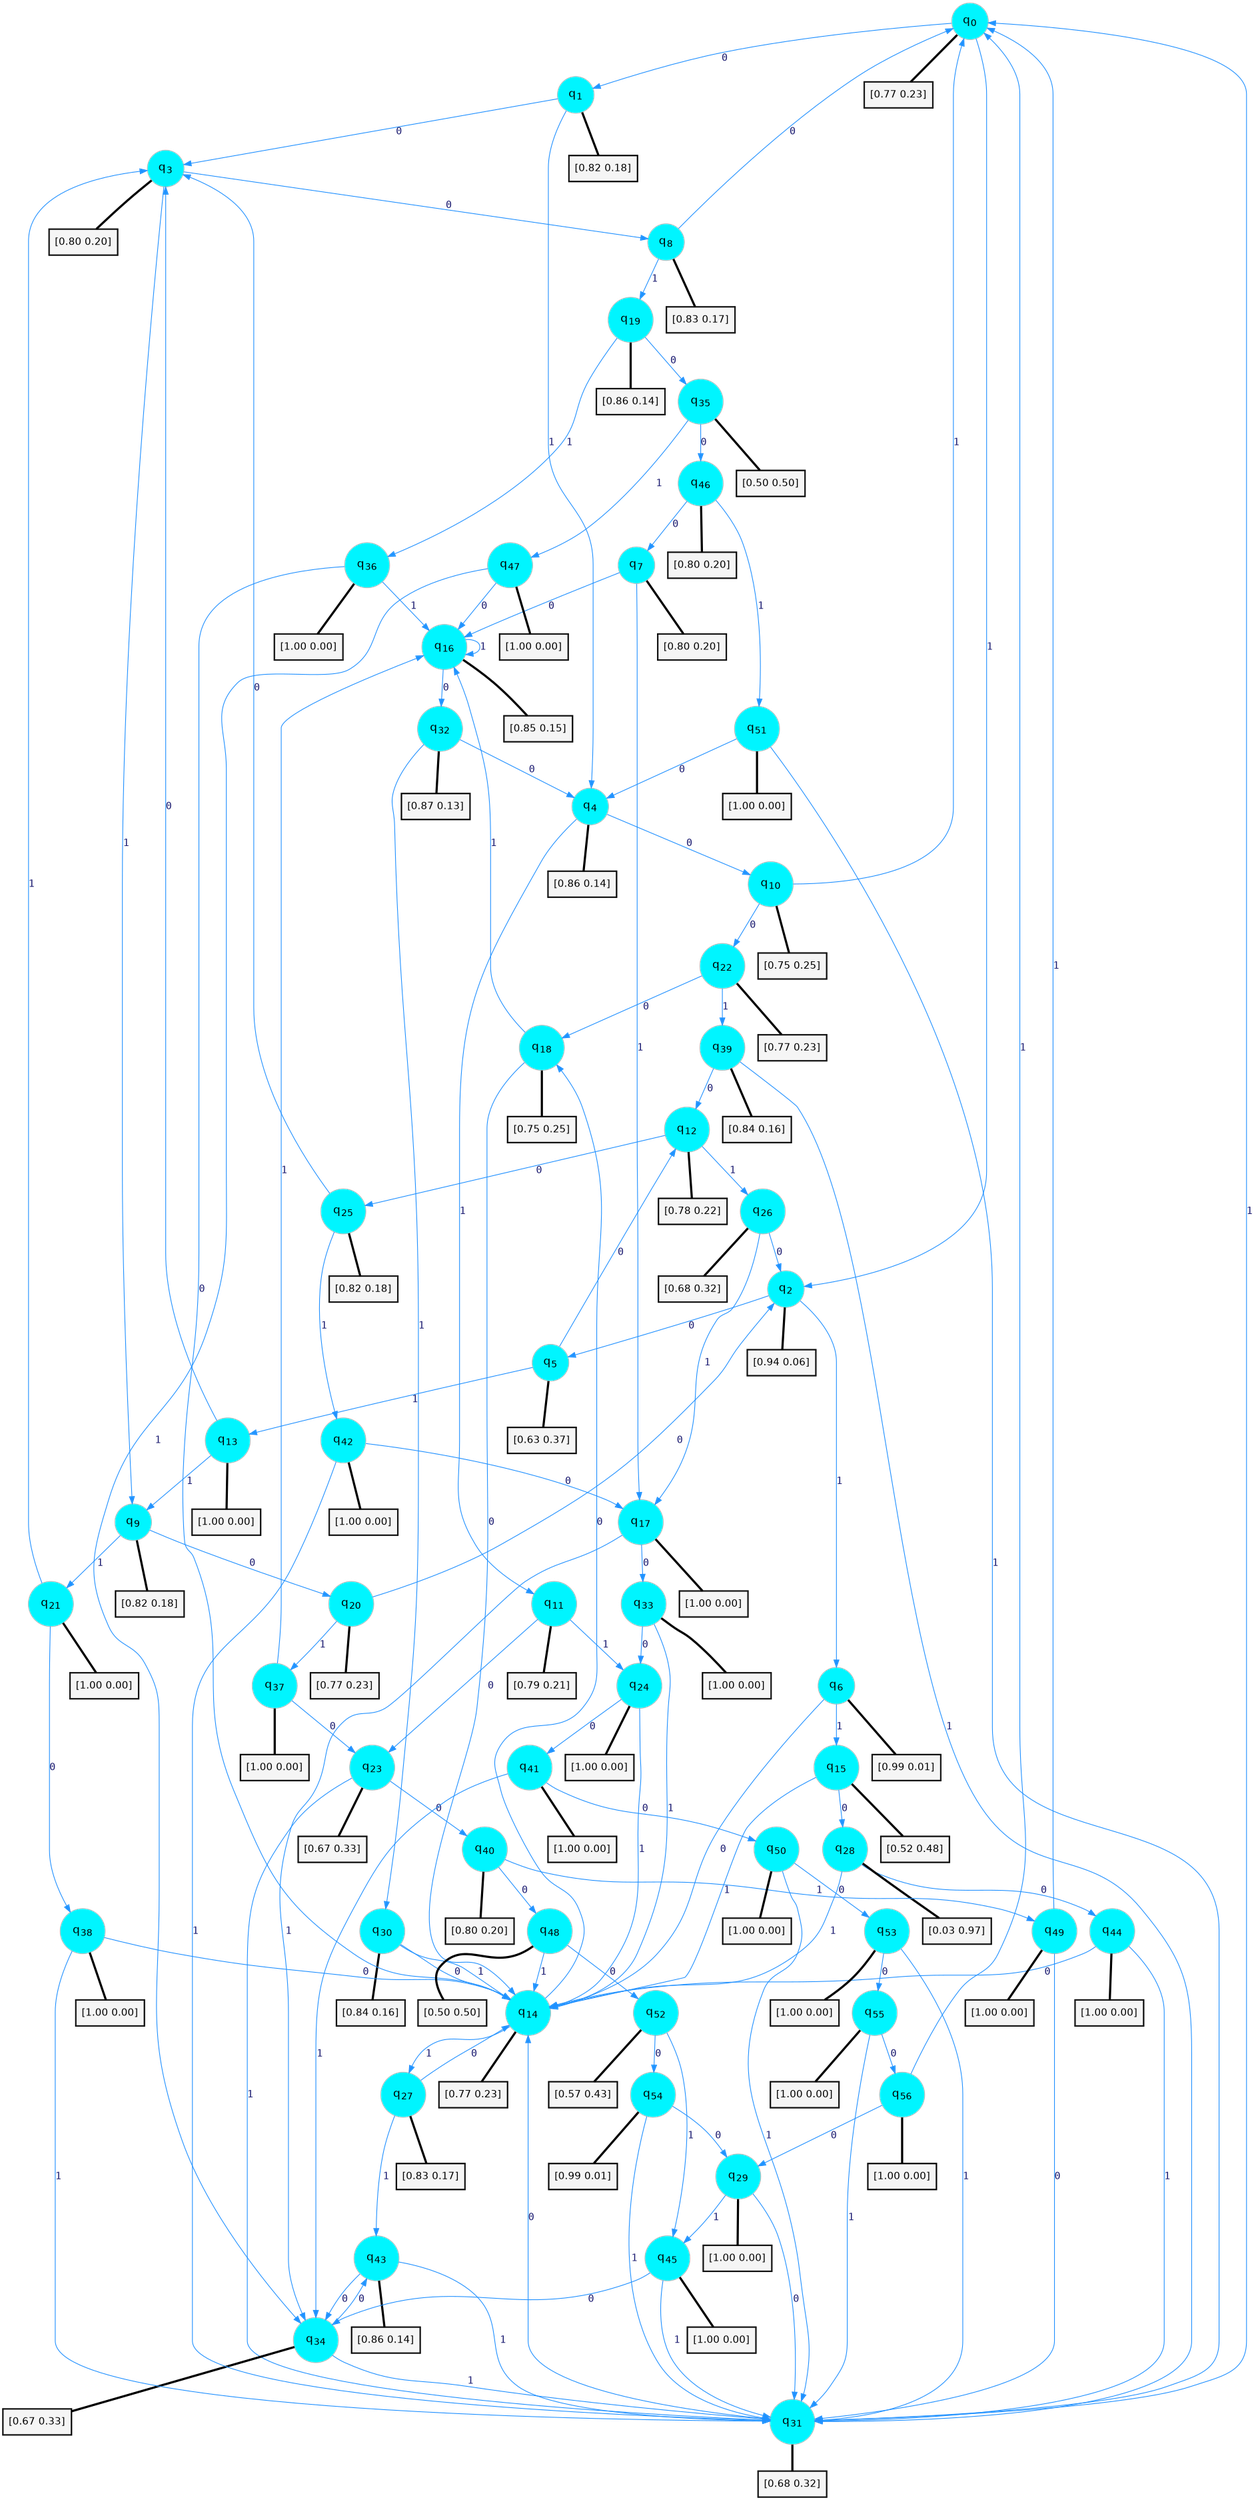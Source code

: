 digraph G {
graph [
bgcolor=transparent, dpi=300, rankdir=TD, size="40,25"];
node [
color=gray, fillcolor=turquoise1, fontcolor=black, fontname=Helvetica, fontsize=16, fontweight=bold, shape=circle, style=filled];
edge [
arrowsize=1, color=dodgerblue1, fontcolor=midnightblue, fontname=courier, fontweight=bold, penwidth=1, style=solid, weight=20];
0[label=<q<SUB>0</SUB>>];
1[label=<q<SUB>1</SUB>>];
2[label=<q<SUB>2</SUB>>];
3[label=<q<SUB>3</SUB>>];
4[label=<q<SUB>4</SUB>>];
5[label=<q<SUB>5</SUB>>];
6[label=<q<SUB>6</SUB>>];
7[label=<q<SUB>7</SUB>>];
8[label=<q<SUB>8</SUB>>];
9[label=<q<SUB>9</SUB>>];
10[label=<q<SUB>10</SUB>>];
11[label=<q<SUB>11</SUB>>];
12[label=<q<SUB>12</SUB>>];
13[label=<q<SUB>13</SUB>>];
14[label=<q<SUB>14</SUB>>];
15[label=<q<SUB>15</SUB>>];
16[label=<q<SUB>16</SUB>>];
17[label=<q<SUB>17</SUB>>];
18[label=<q<SUB>18</SUB>>];
19[label=<q<SUB>19</SUB>>];
20[label=<q<SUB>20</SUB>>];
21[label=<q<SUB>21</SUB>>];
22[label=<q<SUB>22</SUB>>];
23[label=<q<SUB>23</SUB>>];
24[label=<q<SUB>24</SUB>>];
25[label=<q<SUB>25</SUB>>];
26[label=<q<SUB>26</SUB>>];
27[label=<q<SUB>27</SUB>>];
28[label=<q<SUB>28</SUB>>];
29[label=<q<SUB>29</SUB>>];
30[label=<q<SUB>30</SUB>>];
31[label=<q<SUB>31</SUB>>];
32[label=<q<SUB>32</SUB>>];
33[label=<q<SUB>33</SUB>>];
34[label=<q<SUB>34</SUB>>];
35[label=<q<SUB>35</SUB>>];
36[label=<q<SUB>36</SUB>>];
37[label=<q<SUB>37</SUB>>];
38[label=<q<SUB>38</SUB>>];
39[label=<q<SUB>39</SUB>>];
40[label=<q<SUB>40</SUB>>];
41[label=<q<SUB>41</SUB>>];
42[label=<q<SUB>42</SUB>>];
43[label=<q<SUB>43</SUB>>];
44[label=<q<SUB>44</SUB>>];
45[label=<q<SUB>45</SUB>>];
46[label=<q<SUB>46</SUB>>];
47[label=<q<SUB>47</SUB>>];
48[label=<q<SUB>48</SUB>>];
49[label=<q<SUB>49</SUB>>];
50[label=<q<SUB>50</SUB>>];
51[label=<q<SUB>51</SUB>>];
52[label=<q<SUB>52</SUB>>];
53[label=<q<SUB>53</SUB>>];
54[label=<q<SUB>54</SUB>>];
55[label=<q<SUB>55</SUB>>];
56[label=<q<SUB>56</SUB>>];
57[label="[0.77 0.23]", shape=box,fontcolor=black, fontname=Helvetica, fontsize=14, penwidth=2, fillcolor=whitesmoke,color=black];
58[label="[0.82 0.18]", shape=box,fontcolor=black, fontname=Helvetica, fontsize=14, penwidth=2, fillcolor=whitesmoke,color=black];
59[label="[0.94 0.06]", shape=box,fontcolor=black, fontname=Helvetica, fontsize=14, penwidth=2, fillcolor=whitesmoke,color=black];
60[label="[0.80 0.20]", shape=box,fontcolor=black, fontname=Helvetica, fontsize=14, penwidth=2, fillcolor=whitesmoke,color=black];
61[label="[0.86 0.14]", shape=box,fontcolor=black, fontname=Helvetica, fontsize=14, penwidth=2, fillcolor=whitesmoke,color=black];
62[label="[0.63 0.37]", shape=box,fontcolor=black, fontname=Helvetica, fontsize=14, penwidth=2, fillcolor=whitesmoke,color=black];
63[label="[0.99 0.01]", shape=box,fontcolor=black, fontname=Helvetica, fontsize=14, penwidth=2, fillcolor=whitesmoke,color=black];
64[label="[0.80 0.20]", shape=box,fontcolor=black, fontname=Helvetica, fontsize=14, penwidth=2, fillcolor=whitesmoke,color=black];
65[label="[0.83 0.17]", shape=box,fontcolor=black, fontname=Helvetica, fontsize=14, penwidth=2, fillcolor=whitesmoke,color=black];
66[label="[0.82 0.18]", shape=box,fontcolor=black, fontname=Helvetica, fontsize=14, penwidth=2, fillcolor=whitesmoke,color=black];
67[label="[0.75 0.25]", shape=box,fontcolor=black, fontname=Helvetica, fontsize=14, penwidth=2, fillcolor=whitesmoke,color=black];
68[label="[0.79 0.21]", shape=box,fontcolor=black, fontname=Helvetica, fontsize=14, penwidth=2, fillcolor=whitesmoke,color=black];
69[label="[0.78 0.22]", shape=box,fontcolor=black, fontname=Helvetica, fontsize=14, penwidth=2, fillcolor=whitesmoke,color=black];
70[label="[1.00 0.00]", shape=box,fontcolor=black, fontname=Helvetica, fontsize=14, penwidth=2, fillcolor=whitesmoke,color=black];
71[label="[0.77 0.23]", shape=box,fontcolor=black, fontname=Helvetica, fontsize=14, penwidth=2, fillcolor=whitesmoke,color=black];
72[label="[0.52 0.48]", shape=box,fontcolor=black, fontname=Helvetica, fontsize=14, penwidth=2, fillcolor=whitesmoke,color=black];
73[label="[0.85 0.15]", shape=box,fontcolor=black, fontname=Helvetica, fontsize=14, penwidth=2, fillcolor=whitesmoke,color=black];
74[label="[1.00 0.00]", shape=box,fontcolor=black, fontname=Helvetica, fontsize=14, penwidth=2, fillcolor=whitesmoke,color=black];
75[label="[0.75 0.25]", shape=box,fontcolor=black, fontname=Helvetica, fontsize=14, penwidth=2, fillcolor=whitesmoke,color=black];
76[label="[0.86 0.14]", shape=box,fontcolor=black, fontname=Helvetica, fontsize=14, penwidth=2, fillcolor=whitesmoke,color=black];
77[label="[0.77 0.23]", shape=box,fontcolor=black, fontname=Helvetica, fontsize=14, penwidth=2, fillcolor=whitesmoke,color=black];
78[label="[1.00 0.00]", shape=box,fontcolor=black, fontname=Helvetica, fontsize=14, penwidth=2, fillcolor=whitesmoke,color=black];
79[label="[0.77 0.23]", shape=box,fontcolor=black, fontname=Helvetica, fontsize=14, penwidth=2, fillcolor=whitesmoke,color=black];
80[label="[0.67 0.33]", shape=box,fontcolor=black, fontname=Helvetica, fontsize=14, penwidth=2, fillcolor=whitesmoke,color=black];
81[label="[1.00 0.00]", shape=box,fontcolor=black, fontname=Helvetica, fontsize=14, penwidth=2, fillcolor=whitesmoke,color=black];
82[label="[0.82 0.18]", shape=box,fontcolor=black, fontname=Helvetica, fontsize=14, penwidth=2, fillcolor=whitesmoke,color=black];
83[label="[0.68 0.32]", shape=box,fontcolor=black, fontname=Helvetica, fontsize=14, penwidth=2, fillcolor=whitesmoke,color=black];
84[label="[0.83 0.17]", shape=box,fontcolor=black, fontname=Helvetica, fontsize=14, penwidth=2, fillcolor=whitesmoke,color=black];
85[label="[0.03 0.97]", shape=box,fontcolor=black, fontname=Helvetica, fontsize=14, penwidth=2, fillcolor=whitesmoke,color=black];
86[label="[1.00 0.00]", shape=box,fontcolor=black, fontname=Helvetica, fontsize=14, penwidth=2, fillcolor=whitesmoke,color=black];
87[label="[0.84 0.16]", shape=box,fontcolor=black, fontname=Helvetica, fontsize=14, penwidth=2, fillcolor=whitesmoke,color=black];
88[label="[0.68 0.32]", shape=box,fontcolor=black, fontname=Helvetica, fontsize=14, penwidth=2, fillcolor=whitesmoke,color=black];
89[label="[0.87 0.13]", shape=box,fontcolor=black, fontname=Helvetica, fontsize=14, penwidth=2, fillcolor=whitesmoke,color=black];
90[label="[1.00 0.00]", shape=box,fontcolor=black, fontname=Helvetica, fontsize=14, penwidth=2, fillcolor=whitesmoke,color=black];
91[label="[0.67 0.33]", shape=box,fontcolor=black, fontname=Helvetica, fontsize=14, penwidth=2, fillcolor=whitesmoke,color=black];
92[label="[0.50 0.50]", shape=box,fontcolor=black, fontname=Helvetica, fontsize=14, penwidth=2, fillcolor=whitesmoke,color=black];
93[label="[1.00 0.00]", shape=box,fontcolor=black, fontname=Helvetica, fontsize=14, penwidth=2, fillcolor=whitesmoke,color=black];
94[label="[1.00 0.00]", shape=box,fontcolor=black, fontname=Helvetica, fontsize=14, penwidth=2, fillcolor=whitesmoke,color=black];
95[label="[1.00 0.00]", shape=box,fontcolor=black, fontname=Helvetica, fontsize=14, penwidth=2, fillcolor=whitesmoke,color=black];
96[label="[0.84 0.16]", shape=box,fontcolor=black, fontname=Helvetica, fontsize=14, penwidth=2, fillcolor=whitesmoke,color=black];
97[label="[0.80 0.20]", shape=box,fontcolor=black, fontname=Helvetica, fontsize=14, penwidth=2, fillcolor=whitesmoke,color=black];
98[label="[1.00 0.00]", shape=box,fontcolor=black, fontname=Helvetica, fontsize=14, penwidth=2, fillcolor=whitesmoke,color=black];
99[label="[1.00 0.00]", shape=box,fontcolor=black, fontname=Helvetica, fontsize=14, penwidth=2, fillcolor=whitesmoke,color=black];
100[label="[0.86 0.14]", shape=box,fontcolor=black, fontname=Helvetica, fontsize=14, penwidth=2, fillcolor=whitesmoke,color=black];
101[label="[1.00 0.00]", shape=box,fontcolor=black, fontname=Helvetica, fontsize=14, penwidth=2, fillcolor=whitesmoke,color=black];
102[label="[1.00 0.00]", shape=box,fontcolor=black, fontname=Helvetica, fontsize=14, penwidth=2, fillcolor=whitesmoke,color=black];
103[label="[0.80 0.20]", shape=box,fontcolor=black, fontname=Helvetica, fontsize=14, penwidth=2, fillcolor=whitesmoke,color=black];
104[label="[1.00 0.00]", shape=box,fontcolor=black, fontname=Helvetica, fontsize=14, penwidth=2, fillcolor=whitesmoke,color=black];
105[label="[0.50 0.50]", shape=box,fontcolor=black, fontname=Helvetica, fontsize=14, penwidth=2, fillcolor=whitesmoke,color=black];
106[label="[1.00 0.00]", shape=box,fontcolor=black, fontname=Helvetica, fontsize=14, penwidth=2, fillcolor=whitesmoke,color=black];
107[label="[1.00 0.00]", shape=box,fontcolor=black, fontname=Helvetica, fontsize=14, penwidth=2, fillcolor=whitesmoke,color=black];
108[label="[1.00 0.00]", shape=box,fontcolor=black, fontname=Helvetica, fontsize=14, penwidth=2, fillcolor=whitesmoke,color=black];
109[label="[0.57 0.43]", shape=box,fontcolor=black, fontname=Helvetica, fontsize=14, penwidth=2, fillcolor=whitesmoke,color=black];
110[label="[1.00 0.00]", shape=box,fontcolor=black, fontname=Helvetica, fontsize=14, penwidth=2, fillcolor=whitesmoke,color=black];
111[label="[0.99 0.01]", shape=box,fontcolor=black, fontname=Helvetica, fontsize=14, penwidth=2, fillcolor=whitesmoke,color=black];
112[label="[1.00 0.00]", shape=box,fontcolor=black, fontname=Helvetica, fontsize=14, penwidth=2, fillcolor=whitesmoke,color=black];
113[label="[1.00 0.00]", shape=box,fontcolor=black, fontname=Helvetica, fontsize=14, penwidth=2, fillcolor=whitesmoke,color=black];
0->1 [label=0];
0->2 [label=1];
0->57 [arrowhead=none, penwidth=3,color=black];
1->3 [label=0];
1->4 [label=1];
1->58 [arrowhead=none, penwidth=3,color=black];
2->5 [label=0];
2->6 [label=1];
2->59 [arrowhead=none, penwidth=3,color=black];
3->8 [label=0];
3->9 [label=1];
3->60 [arrowhead=none, penwidth=3,color=black];
4->10 [label=0];
4->11 [label=1];
4->61 [arrowhead=none, penwidth=3,color=black];
5->12 [label=0];
5->13 [label=1];
5->62 [arrowhead=none, penwidth=3,color=black];
6->14 [label=0];
6->15 [label=1];
6->63 [arrowhead=none, penwidth=3,color=black];
7->16 [label=0];
7->17 [label=1];
7->64 [arrowhead=none, penwidth=3,color=black];
8->0 [label=0];
8->19 [label=1];
8->65 [arrowhead=none, penwidth=3,color=black];
9->20 [label=0];
9->21 [label=1];
9->66 [arrowhead=none, penwidth=3,color=black];
10->22 [label=0];
10->0 [label=1];
10->67 [arrowhead=none, penwidth=3,color=black];
11->23 [label=0];
11->24 [label=1];
11->68 [arrowhead=none, penwidth=3,color=black];
12->25 [label=0];
12->26 [label=1];
12->69 [arrowhead=none, penwidth=3,color=black];
13->3 [label=0];
13->9 [label=1];
13->70 [arrowhead=none, penwidth=3,color=black];
14->18 [label=0];
14->27 [label=1];
14->71 [arrowhead=none, penwidth=3,color=black];
15->28 [label=0];
15->14 [label=1];
15->72 [arrowhead=none, penwidth=3,color=black];
16->32 [label=0];
16->16 [label=1];
16->73 [arrowhead=none, penwidth=3,color=black];
17->33 [label=0];
17->34 [label=1];
17->74 [arrowhead=none, penwidth=3,color=black];
18->14 [label=0];
18->16 [label=1];
18->75 [arrowhead=none, penwidth=3,color=black];
19->35 [label=0];
19->36 [label=1];
19->76 [arrowhead=none, penwidth=3,color=black];
20->2 [label=0];
20->37 [label=1];
20->77 [arrowhead=none, penwidth=3,color=black];
21->38 [label=0];
21->3 [label=1];
21->78 [arrowhead=none, penwidth=3,color=black];
22->18 [label=0];
22->39 [label=1];
22->79 [arrowhead=none, penwidth=3,color=black];
23->40 [label=0];
23->31 [label=1];
23->80 [arrowhead=none, penwidth=3,color=black];
24->41 [label=0];
24->14 [label=1];
24->81 [arrowhead=none, penwidth=3,color=black];
25->3 [label=0];
25->42 [label=1];
25->82 [arrowhead=none, penwidth=3,color=black];
26->2 [label=0];
26->17 [label=1];
26->83 [arrowhead=none, penwidth=3,color=black];
27->14 [label=0];
27->43 [label=1];
27->84 [arrowhead=none, penwidth=3,color=black];
28->44 [label=0];
28->14 [label=1];
28->85 [arrowhead=none, penwidth=3,color=black];
29->31 [label=0];
29->45 [label=1];
29->86 [arrowhead=none, penwidth=3,color=black];
30->14 [label=0];
30->14 [label=1];
30->87 [arrowhead=none, penwidth=3,color=black];
31->14 [label=0];
31->0 [label=1];
31->88 [arrowhead=none, penwidth=3,color=black];
32->4 [label=0];
32->30 [label=1];
32->89 [arrowhead=none, penwidth=3,color=black];
33->24 [label=0];
33->14 [label=1];
33->90 [arrowhead=none, penwidth=3,color=black];
34->43 [label=0];
34->31 [label=1];
34->91 [arrowhead=none, penwidth=3,color=black];
35->46 [label=0];
35->47 [label=1];
35->92 [arrowhead=none, penwidth=3,color=black];
36->14 [label=0];
36->16 [label=1];
36->93 [arrowhead=none, penwidth=3,color=black];
37->23 [label=0];
37->16 [label=1];
37->94 [arrowhead=none, penwidth=3,color=black];
38->14 [label=0];
38->31 [label=1];
38->95 [arrowhead=none, penwidth=3,color=black];
39->12 [label=0];
39->31 [label=1];
39->96 [arrowhead=none, penwidth=3,color=black];
40->48 [label=0];
40->49 [label=1];
40->97 [arrowhead=none, penwidth=3,color=black];
41->50 [label=0];
41->34 [label=1];
41->98 [arrowhead=none, penwidth=3,color=black];
42->17 [label=0];
42->31 [label=1];
42->99 [arrowhead=none, penwidth=3,color=black];
43->34 [label=0];
43->31 [label=1];
43->100 [arrowhead=none, penwidth=3,color=black];
44->14 [label=0];
44->31 [label=1];
44->101 [arrowhead=none, penwidth=3,color=black];
45->34 [label=0];
45->31 [label=1];
45->102 [arrowhead=none, penwidth=3,color=black];
46->7 [label=0];
46->51 [label=1];
46->103 [arrowhead=none, penwidth=3,color=black];
47->16 [label=0];
47->34 [label=1];
47->104 [arrowhead=none, penwidth=3,color=black];
48->52 [label=0];
48->14 [label=1];
48->105 [arrowhead=none, penwidth=3,color=black];
49->31 [label=0];
49->0 [label=1];
49->106 [arrowhead=none, penwidth=3,color=black];
50->53 [label=0];
50->31 [label=1];
50->107 [arrowhead=none, penwidth=3,color=black];
51->4 [label=0];
51->31 [label=1];
51->108 [arrowhead=none, penwidth=3,color=black];
52->54 [label=0];
52->45 [label=1];
52->109 [arrowhead=none, penwidth=3,color=black];
53->55 [label=0];
53->31 [label=1];
53->110 [arrowhead=none, penwidth=3,color=black];
54->29 [label=0];
54->31 [label=1];
54->111 [arrowhead=none, penwidth=3,color=black];
55->56 [label=0];
55->31 [label=1];
55->112 [arrowhead=none, penwidth=3,color=black];
56->29 [label=0];
56->0 [label=1];
56->113 [arrowhead=none, penwidth=3,color=black];
}
